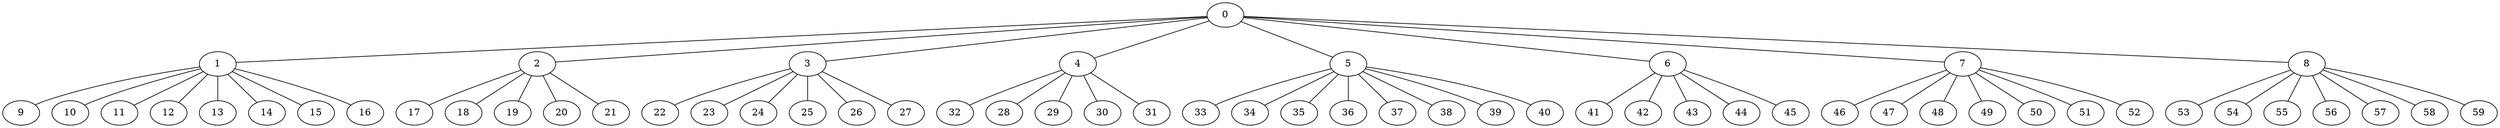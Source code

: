 
graph graphname {
    0 -- 1
0 -- 2
0 -- 3
0 -- 4
0 -- 5
0 -- 6
0 -- 7
0 -- 8
1 -- 9
1 -- 10
1 -- 11
1 -- 12
1 -- 13
1 -- 14
1 -- 15
1 -- 16
2 -- 17
2 -- 18
2 -- 19
2 -- 20
2 -- 21
3 -- 22
3 -- 23
3 -- 24
3 -- 25
3 -- 26
3 -- 27
4 -- 32
4 -- 28
4 -- 29
4 -- 30
4 -- 31
5 -- 33
5 -- 34
5 -- 35
5 -- 36
5 -- 37
5 -- 38
5 -- 39
5 -- 40
6 -- 41
6 -- 42
6 -- 43
6 -- 44
6 -- 45
7 -- 46
7 -- 47
7 -- 48
7 -- 49
7 -- 50
7 -- 51
7 -- 52
8 -- 53
8 -- 54
8 -- 55
8 -- 56
8 -- 57
8 -- 58
8 -- 59

}
